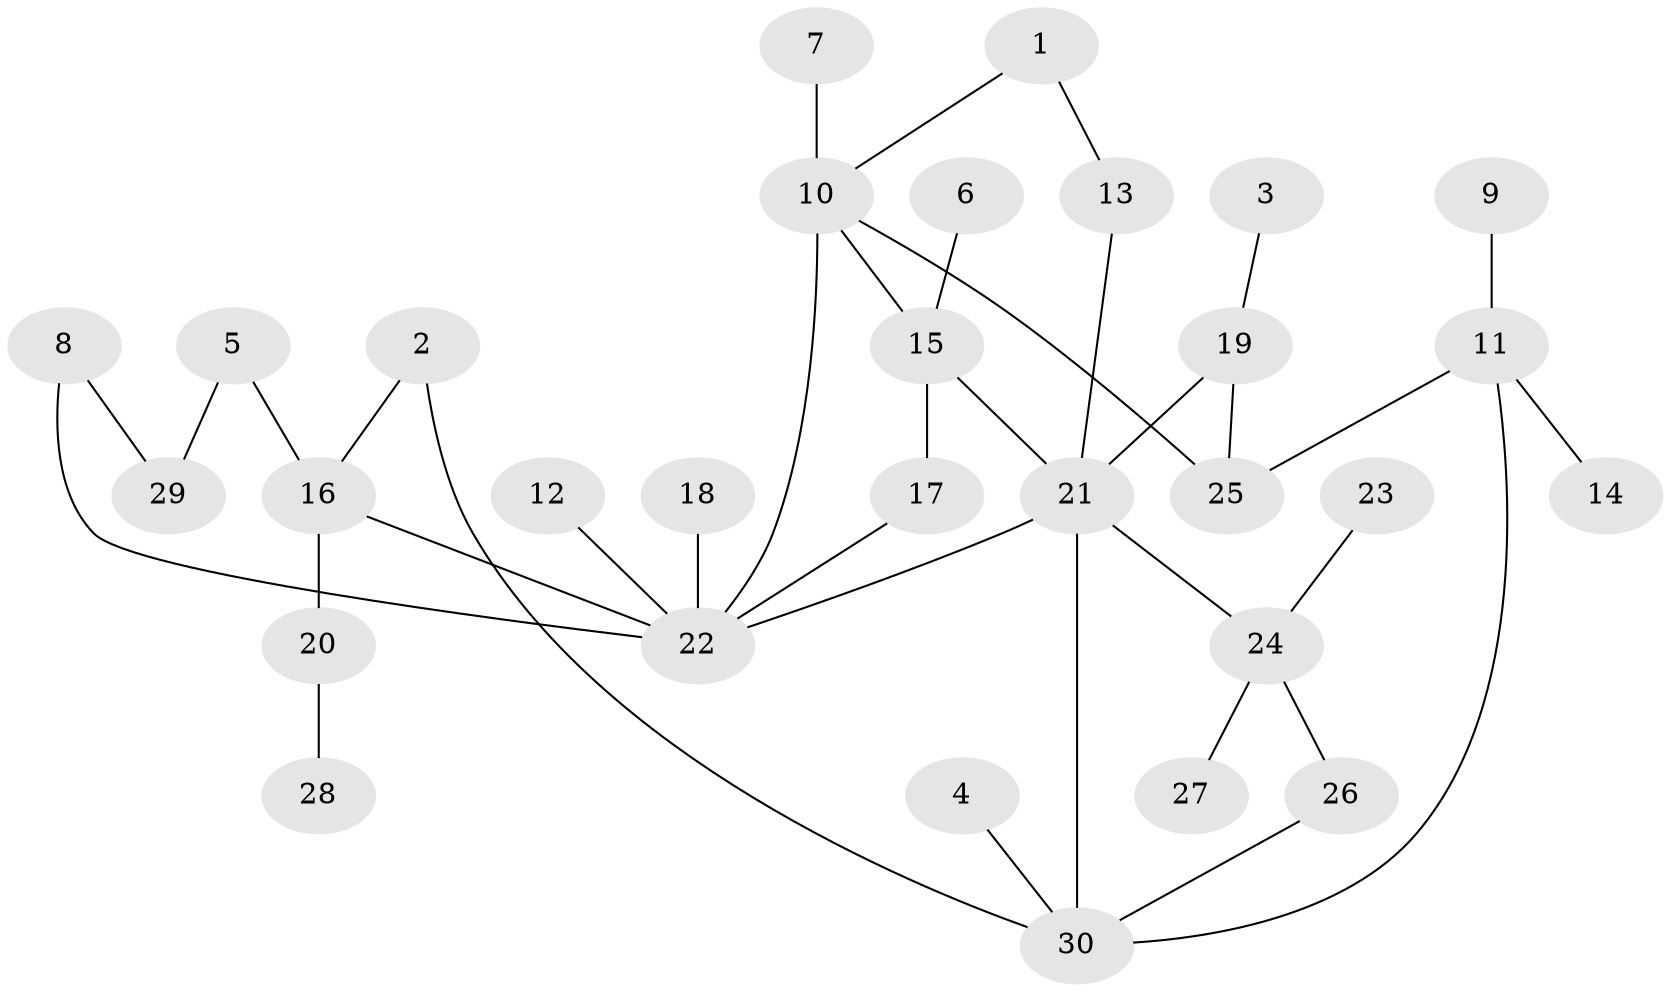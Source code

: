 // original degree distribution, {6: 0.03278688524590164, 4: 0.09836065573770492, 5: 0.06557377049180328, 2: 0.2786885245901639, 3: 0.13114754098360656, 1: 0.39344262295081966}
// Generated by graph-tools (version 1.1) at 2025/25/03/09/25 03:25:29]
// undirected, 30 vertices, 37 edges
graph export_dot {
graph [start="1"]
  node [color=gray90,style=filled];
  1;
  2;
  3;
  4;
  5;
  6;
  7;
  8;
  9;
  10;
  11;
  12;
  13;
  14;
  15;
  16;
  17;
  18;
  19;
  20;
  21;
  22;
  23;
  24;
  25;
  26;
  27;
  28;
  29;
  30;
  1 -- 10 [weight=1.0];
  1 -- 13 [weight=1.0];
  2 -- 16 [weight=1.0];
  2 -- 30 [weight=1.0];
  3 -- 19 [weight=1.0];
  4 -- 30 [weight=1.0];
  5 -- 16 [weight=1.0];
  5 -- 29 [weight=1.0];
  6 -- 15 [weight=1.0];
  7 -- 10 [weight=1.0];
  8 -- 22 [weight=1.0];
  8 -- 29 [weight=1.0];
  9 -- 11 [weight=1.0];
  10 -- 15 [weight=1.0];
  10 -- 22 [weight=1.0];
  10 -- 25 [weight=1.0];
  11 -- 14 [weight=1.0];
  11 -- 25 [weight=1.0];
  11 -- 30 [weight=1.0];
  12 -- 22 [weight=1.0];
  13 -- 21 [weight=1.0];
  15 -- 17 [weight=1.0];
  15 -- 21 [weight=1.0];
  16 -- 20 [weight=1.0];
  16 -- 22 [weight=1.0];
  17 -- 22 [weight=1.0];
  18 -- 22 [weight=2.0];
  19 -- 21 [weight=1.0];
  19 -- 25 [weight=1.0];
  20 -- 28 [weight=1.0];
  21 -- 22 [weight=1.0];
  21 -- 24 [weight=1.0];
  21 -- 30 [weight=1.0];
  23 -- 24 [weight=1.0];
  24 -- 26 [weight=1.0];
  24 -- 27 [weight=1.0];
  26 -- 30 [weight=1.0];
}
